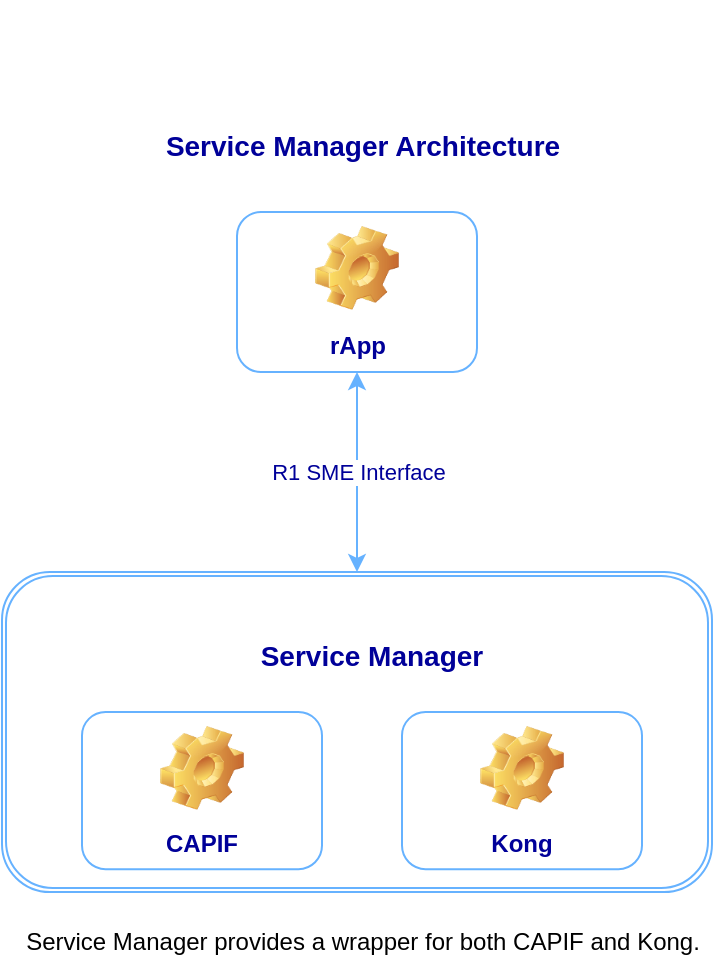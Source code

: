 <mxfile version="24.3.1" type="device">
  <diagram name="Page-1" id="6EpfV0Nni3wadXMd9tVg">
    <mxGraphModel dx="1434" dy="746" grid="1" gridSize="10" guides="1" tooltips="1" connect="1" arrows="1" fold="1" page="1" pageScale="1" pageWidth="827" pageHeight="1169" math="0" shadow="0">
      <root>
        <mxCell id="0" />
        <mxCell id="1" parent="0" />
        <mxCell id="-lo_HTECnEFB_BLqz9s1-24" value="&lt;h1&gt;&lt;font color=&quot;#000099&quot; style=&quot;font-size: 14px;&quot;&gt;Service Manager Architecture&lt;/font&gt;&lt;/h1&gt;" style="text;strokeColor=none;fillColor=none;html=1;fontSize=24;fontStyle=1;verticalAlign=middle;align=center;" parent="1" vertex="1">
          <mxGeometry x="269" y="50" width="360" height="50" as="geometry" />
        </mxCell>
        <mxCell id="-lo_HTECnEFB_BLqz9s1-30" value="" style="endArrow=classic;startArrow=classic;html=1;rounded=0;exitX=0.5;exitY=0;exitDx=0;exitDy=0;entryX=0.5;entryY=1;entryDx=0;entryDy=0;fontColor=#66B2FF;strokeColor=#66B2FF;" parent="1" source="-lo_HTECnEFB_BLqz9s1-12" edge="1" target="-lo_HTECnEFB_BLqz9s1-34">
          <mxGeometry width="50" height="50" relative="1" as="geometry">
            <mxPoint x="450" y="290" as="sourcePoint" />
            <mxPoint x="447" y="260" as="targetPoint" />
          </mxGeometry>
        </mxCell>
        <mxCell id="xlFyNMajzue5pDUItXmy-2" value="R1 SME Interface" style="edgeLabel;html=1;align=center;verticalAlign=middle;resizable=0;points=[];fontColor=#000099;" vertex="1" connectable="0" parent="-lo_HTECnEFB_BLqz9s1-30">
          <mxGeometry y="1" relative="1" as="geometry">
            <mxPoint x="1" as="offset" />
          </mxGeometry>
        </mxCell>
        <mxCell id="-lo_HTECnEFB_BLqz9s1-34" value="&lt;font color=&quot;#000099&quot;&gt;rApp&lt;/font&gt;" style="label;whiteSpace=wrap;html=1;align=center;verticalAlign=bottom;spacingLeft=0;spacingBottom=4;imageAlign=center;imageVerticalAlign=top;image=img/clipart/Gear_128x128.png;strokeColor=#66B2FF;" parent="1" vertex="1">
          <mxGeometry x="386.5" y="120" width="120" height="80" as="geometry" />
        </mxCell>
        <mxCell id="-lo_HTECnEFB_BLqz9s1-18" value="" style="group" parent="1" vertex="1" connectable="0">
          <mxGeometry x="269" y="300" width="355" height="160" as="geometry" />
        </mxCell>
        <mxCell id="-lo_HTECnEFB_BLqz9s1-12" value="" style="shape=ext;double=1;rounded=1;whiteSpace=wrap;html=1;strokeColor=#66B2FF;align=center;" parent="-lo_HTECnEFB_BLqz9s1-18" vertex="1">
          <mxGeometry width="355" height="160" as="geometry" />
        </mxCell>
        <mxCell id="-lo_HTECnEFB_BLqz9s1-13" value="&lt;font color=&quot;#000099&quot;&gt;CAPIF&lt;/font&gt;" style="label;whiteSpace=wrap;html=1;align=center;verticalAlign=bottom;spacingLeft=0;spacingBottom=4;imageAlign=center;imageVerticalAlign=top;image=img/clipart/Gear_128x128.png;strokeColor=#66B2FF;" parent="-lo_HTECnEFB_BLqz9s1-18" vertex="1">
          <mxGeometry x="40" y="70" width="120" height="78.57" as="geometry" />
        </mxCell>
        <mxCell id="-lo_HTECnEFB_BLqz9s1-14" value="&lt;font color=&quot;#000099&quot;&gt;Kong&lt;/font&gt;" style="label;whiteSpace=wrap;html=1;align=center;verticalAlign=bottom;spacingLeft=0;spacingBottom=4;imageAlign=center;imageVerticalAlign=top;image=img/clipart/Gear_128x128.png;strokeColor=#66B2FF;" parent="-lo_HTECnEFB_BLqz9s1-18" vertex="1">
          <mxGeometry x="200" y="70" width="120" height="78.57" as="geometry" />
        </mxCell>
        <mxCell id="-lo_HTECnEFB_BLqz9s1-15" style="edgeStyle=orthogonalEdgeStyle;rounded=0;orthogonalLoop=1;jettySize=auto;html=1;exitX=0.5;exitY=1;exitDx=0;exitDy=0;" parent="-lo_HTECnEFB_BLqz9s1-18" source="-lo_HTECnEFB_BLqz9s1-12" target="-lo_HTECnEFB_BLqz9s1-12" edge="1">
          <mxGeometry relative="1" as="geometry" />
        </mxCell>
        <mxCell id="-lo_HTECnEFB_BLqz9s1-40" value="&lt;font color=&quot;#000099&quot; style=&quot;font-size: 14px;&quot;&gt;&lt;b&gt;Service Manager&lt;/b&gt;&lt;/font&gt;" style="text;html=1;align=center;verticalAlign=middle;whiteSpace=wrap;rounded=0;" parent="-lo_HTECnEFB_BLqz9s1-18" vertex="1">
          <mxGeometry x="40" y="22.857" width="290" height="38.095" as="geometry" />
        </mxCell>
        <mxCell id="-lo_HTECnEFB_BLqz9s1-26" value="Service Manager provides a wrapper for both CAPIF and Kong." style="text;html=1;align=center;verticalAlign=middle;resizable=0;points=[];autosize=1;strokeColor=none;fillColor=none;" parent="1" vertex="1">
          <mxGeometry x="269" y="470" width="360" height="30" as="geometry" />
        </mxCell>
      </root>
    </mxGraphModel>
  </diagram>
</mxfile>
